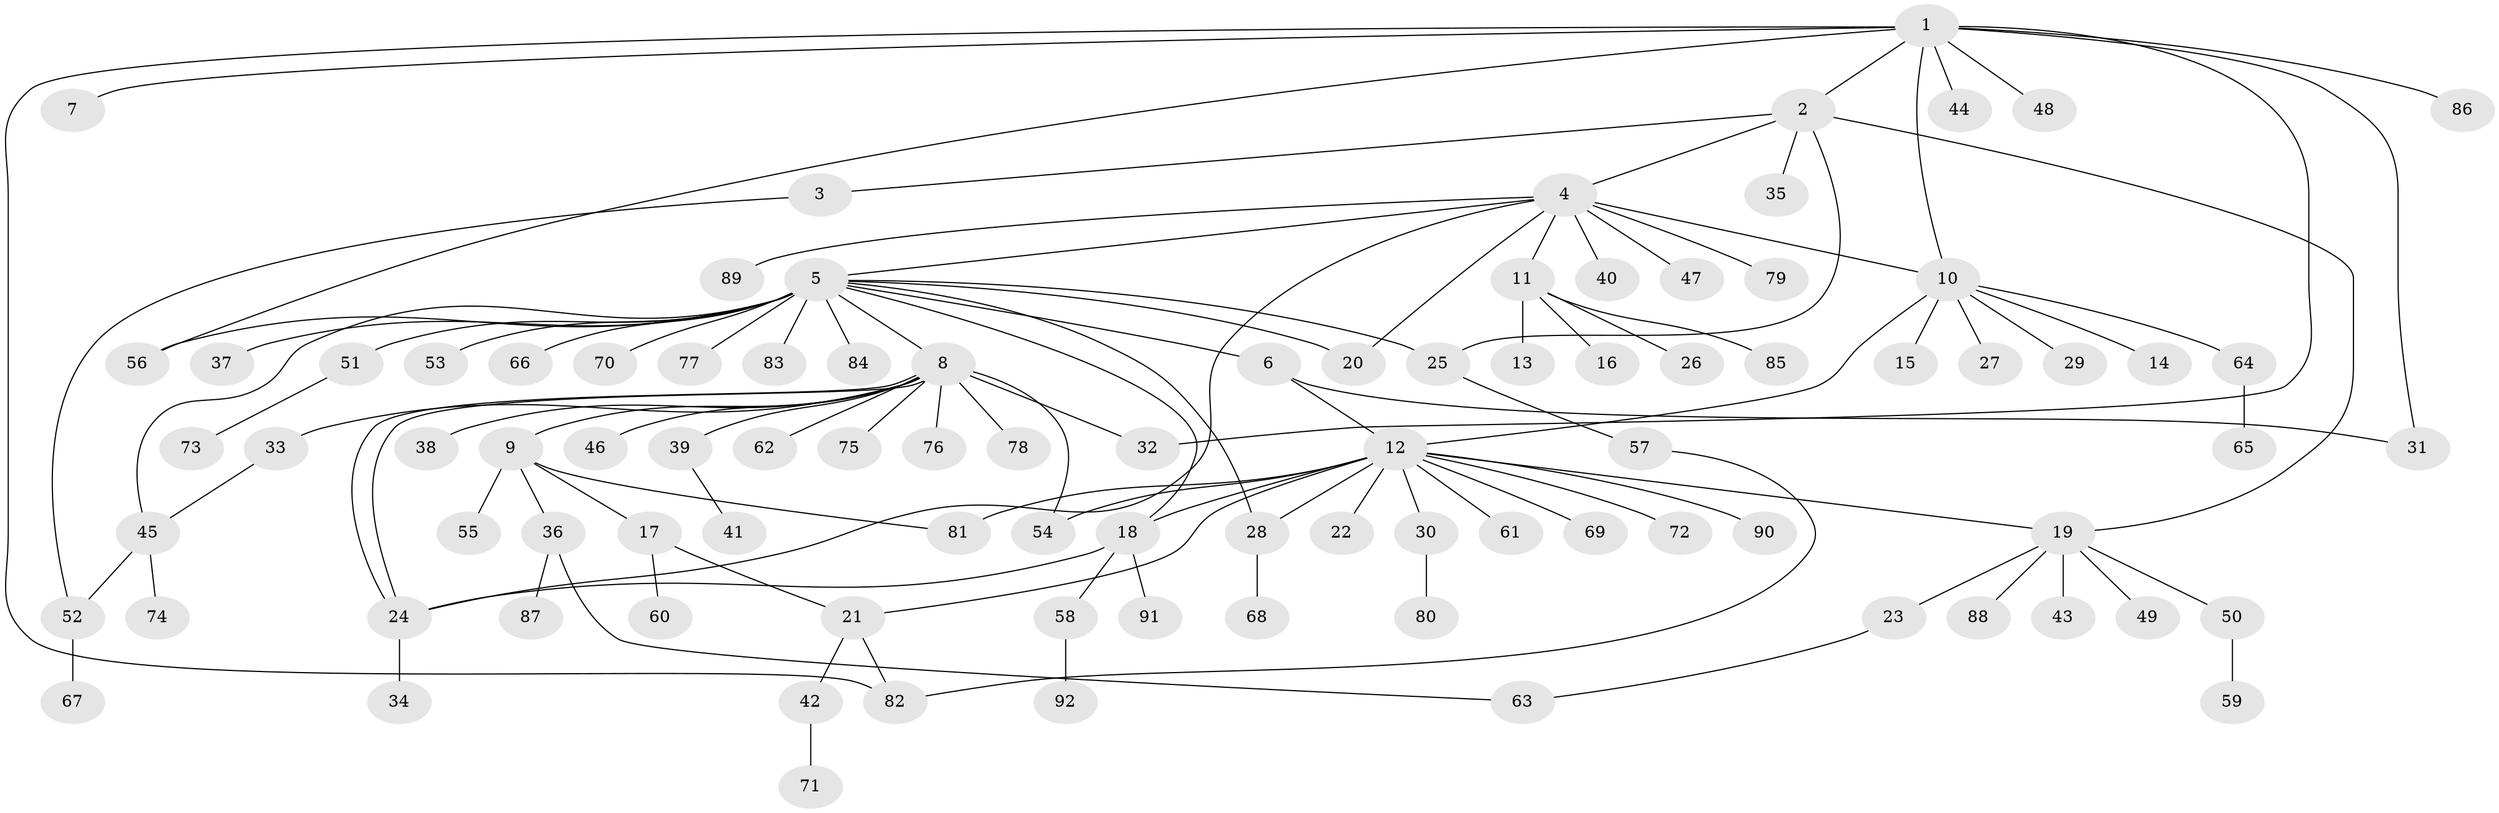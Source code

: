 // Generated by graph-tools (version 1.1) at 2025/11/02/27/25 16:11:09]
// undirected, 92 vertices, 112 edges
graph export_dot {
graph [start="1"]
  node [color=gray90,style=filled];
  1;
  2;
  3;
  4;
  5;
  6;
  7;
  8;
  9;
  10;
  11;
  12;
  13;
  14;
  15;
  16;
  17;
  18;
  19;
  20;
  21;
  22;
  23;
  24;
  25;
  26;
  27;
  28;
  29;
  30;
  31;
  32;
  33;
  34;
  35;
  36;
  37;
  38;
  39;
  40;
  41;
  42;
  43;
  44;
  45;
  46;
  47;
  48;
  49;
  50;
  51;
  52;
  53;
  54;
  55;
  56;
  57;
  58;
  59;
  60;
  61;
  62;
  63;
  64;
  65;
  66;
  67;
  68;
  69;
  70;
  71;
  72;
  73;
  74;
  75;
  76;
  77;
  78;
  79;
  80;
  81;
  82;
  83;
  84;
  85;
  86;
  87;
  88;
  89;
  90;
  91;
  92;
  1 -- 2;
  1 -- 7;
  1 -- 10;
  1 -- 31;
  1 -- 32;
  1 -- 44;
  1 -- 48;
  1 -- 56;
  1 -- 82;
  1 -- 86;
  2 -- 3;
  2 -- 4;
  2 -- 19;
  2 -- 25;
  2 -- 35;
  3 -- 52;
  4 -- 5;
  4 -- 10;
  4 -- 11;
  4 -- 20;
  4 -- 24;
  4 -- 40;
  4 -- 47;
  4 -- 79;
  4 -- 89;
  5 -- 6;
  5 -- 8;
  5 -- 18;
  5 -- 20;
  5 -- 25;
  5 -- 28;
  5 -- 37;
  5 -- 45;
  5 -- 51;
  5 -- 53;
  5 -- 56;
  5 -- 66;
  5 -- 70;
  5 -- 77;
  5 -- 83;
  5 -- 84;
  6 -- 12;
  6 -- 31;
  8 -- 9;
  8 -- 24;
  8 -- 24;
  8 -- 32;
  8 -- 33;
  8 -- 38;
  8 -- 39;
  8 -- 46;
  8 -- 54;
  8 -- 62;
  8 -- 75;
  8 -- 76;
  8 -- 78;
  9 -- 17;
  9 -- 36;
  9 -- 55;
  9 -- 81;
  10 -- 12;
  10 -- 14;
  10 -- 15;
  10 -- 27;
  10 -- 29;
  10 -- 64;
  11 -- 13;
  11 -- 16;
  11 -- 26;
  11 -- 85;
  12 -- 18;
  12 -- 19;
  12 -- 21;
  12 -- 22;
  12 -- 28;
  12 -- 30;
  12 -- 54;
  12 -- 61;
  12 -- 69;
  12 -- 72;
  12 -- 81;
  12 -- 90;
  17 -- 21;
  17 -- 60;
  18 -- 24;
  18 -- 58;
  18 -- 91;
  19 -- 23;
  19 -- 43;
  19 -- 49;
  19 -- 50;
  19 -- 88;
  21 -- 42;
  21 -- 82;
  23 -- 63;
  24 -- 34;
  25 -- 57;
  28 -- 68;
  30 -- 80;
  33 -- 45;
  36 -- 63;
  36 -- 87;
  39 -- 41;
  42 -- 71;
  45 -- 52;
  45 -- 74;
  50 -- 59;
  51 -- 73;
  52 -- 67;
  57 -- 82;
  58 -- 92;
  64 -- 65;
}
